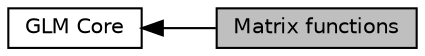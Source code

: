 digraph "Matrix functions"
{
  edge [fontname="Helvetica",fontsize="10",labelfontname="Helvetica",labelfontsize="10"];
  node [fontname="Helvetica",fontsize="10",shape=box];
  rankdir=LR;
  Node1 [label="Matrix functions",height=0.2,width=0.4,color="black", fillcolor="grey75", style="filled", fontcolor="black",tooltip=" "];
  Node2 [label="GLM Core",height=0.2,width=0.4,color="black", fillcolor="white", style="filled",URL="$group__core.html",tooltip="The core of GLM, which implements exactly and only the GLSL specification to the degree possible."];
  Node2->Node1 [shape=plaintext, dir="back", style="solid"];
}
